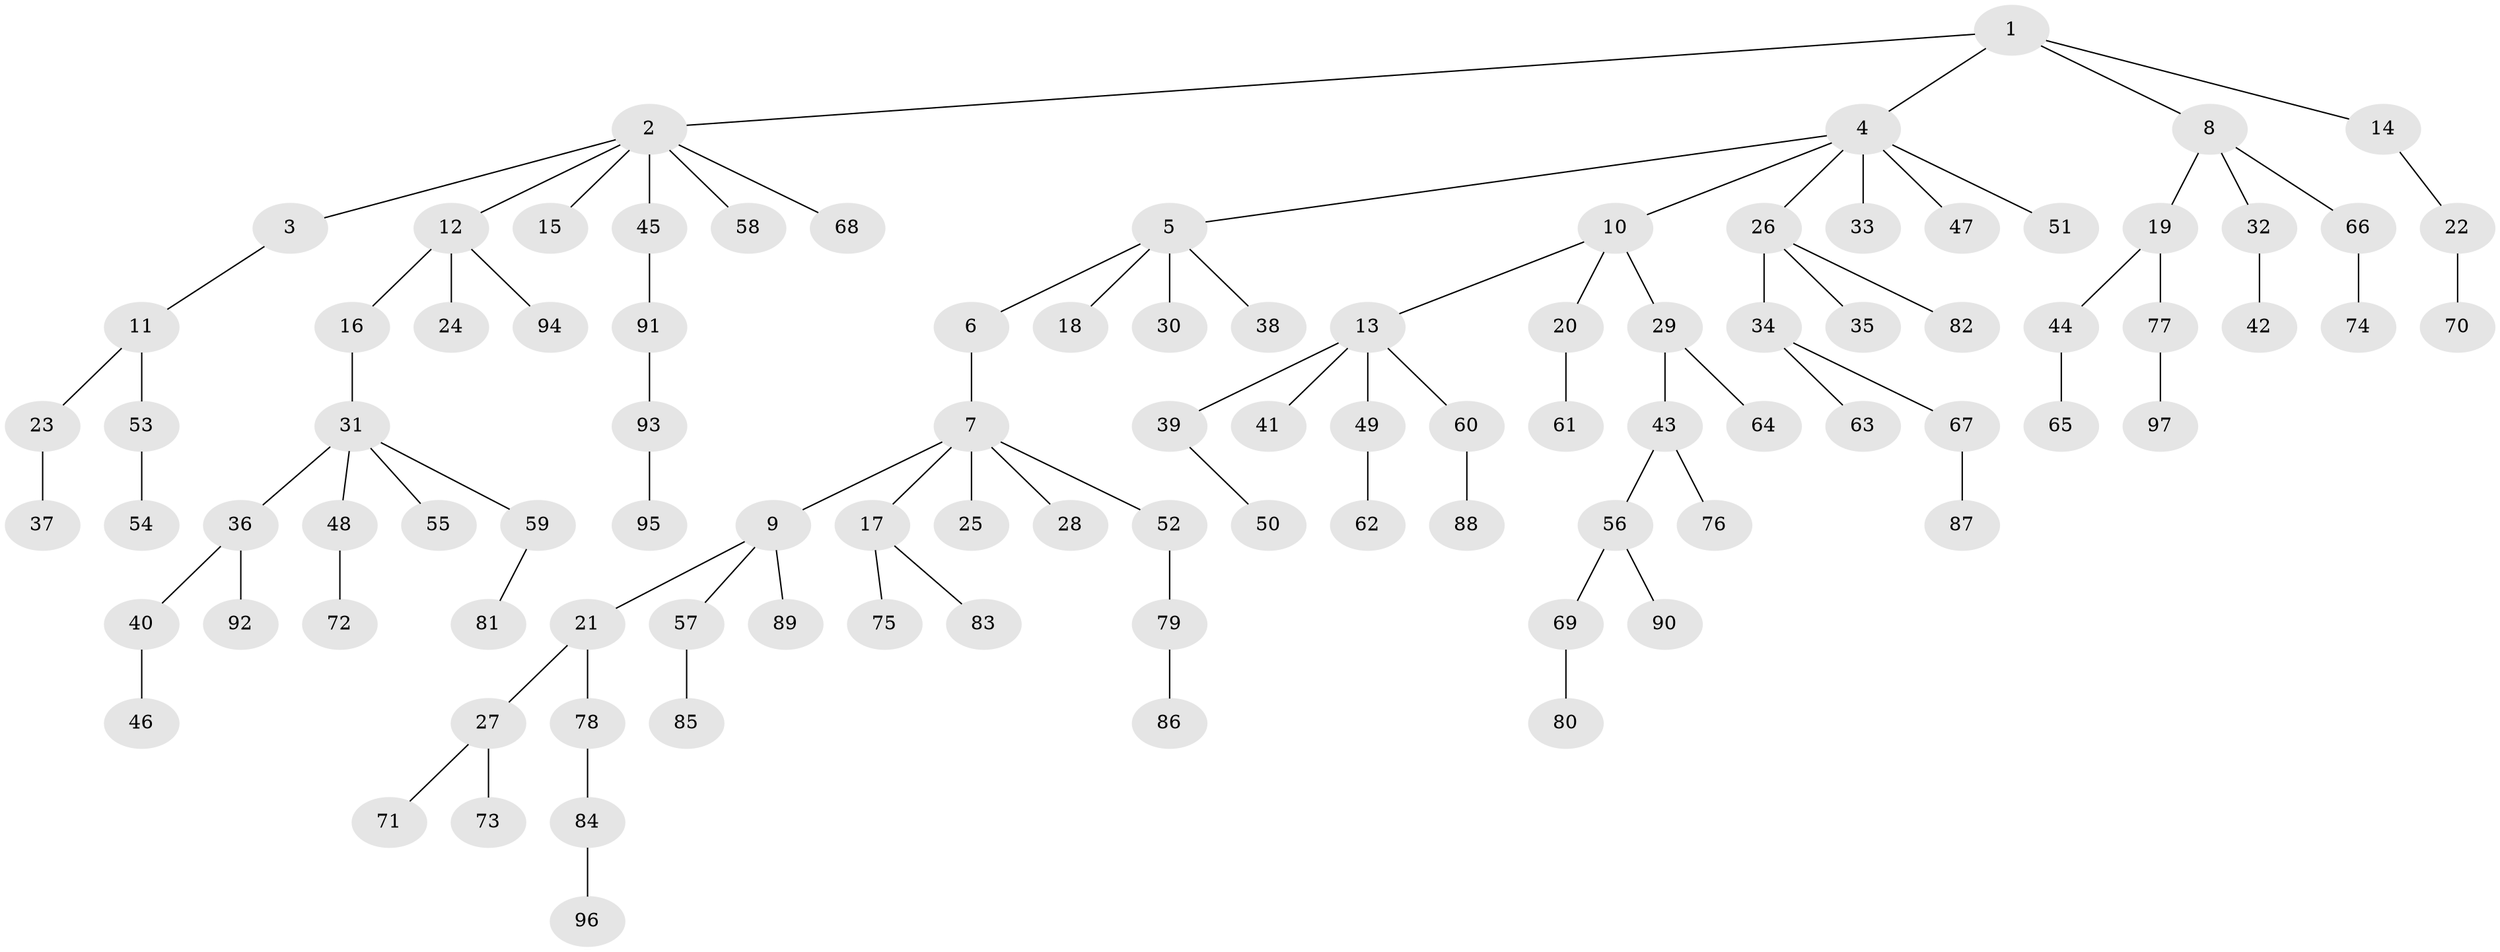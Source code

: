// coarse degree distribution, {4: 0.07575757575757576, 6: 0.045454545454545456, 2: 0.18181818181818182, 3: 0.10606060606060606, 5: 0.030303030303030304, 1: 0.5606060606060606}
// Generated by graph-tools (version 1.1) at 2025/52/02/27/25 19:52:10]
// undirected, 97 vertices, 96 edges
graph export_dot {
graph [start="1"]
  node [color=gray90,style=filled];
  1;
  2;
  3;
  4;
  5;
  6;
  7;
  8;
  9;
  10;
  11;
  12;
  13;
  14;
  15;
  16;
  17;
  18;
  19;
  20;
  21;
  22;
  23;
  24;
  25;
  26;
  27;
  28;
  29;
  30;
  31;
  32;
  33;
  34;
  35;
  36;
  37;
  38;
  39;
  40;
  41;
  42;
  43;
  44;
  45;
  46;
  47;
  48;
  49;
  50;
  51;
  52;
  53;
  54;
  55;
  56;
  57;
  58;
  59;
  60;
  61;
  62;
  63;
  64;
  65;
  66;
  67;
  68;
  69;
  70;
  71;
  72;
  73;
  74;
  75;
  76;
  77;
  78;
  79;
  80;
  81;
  82;
  83;
  84;
  85;
  86;
  87;
  88;
  89;
  90;
  91;
  92;
  93;
  94;
  95;
  96;
  97;
  1 -- 2;
  1 -- 4;
  1 -- 8;
  1 -- 14;
  2 -- 3;
  2 -- 12;
  2 -- 15;
  2 -- 45;
  2 -- 58;
  2 -- 68;
  3 -- 11;
  4 -- 5;
  4 -- 10;
  4 -- 26;
  4 -- 33;
  4 -- 47;
  4 -- 51;
  5 -- 6;
  5 -- 18;
  5 -- 30;
  5 -- 38;
  6 -- 7;
  7 -- 9;
  7 -- 17;
  7 -- 25;
  7 -- 28;
  7 -- 52;
  8 -- 19;
  8 -- 32;
  8 -- 66;
  9 -- 21;
  9 -- 57;
  9 -- 89;
  10 -- 13;
  10 -- 20;
  10 -- 29;
  11 -- 23;
  11 -- 53;
  12 -- 16;
  12 -- 24;
  12 -- 94;
  13 -- 39;
  13 -- 41;
  13 -- 49;
  13 -- 60;
  14 -- 22;
  16 -- 31;
  17 -- 75;
  17 -- 83;
  19 -- 44;
  19 -- 77;
  20 -- 61;
  21 -- 27;
  21 -- 78;
  22 -- 70;
  23 -- 37;
  26 -- 34;
  26 -- 35;
  26 -- 82;
  27 -- 71;
  27 -- 73;
  29 -- 43;
  29 -- 64;
  31 -- 36;
  31 -- 48;
  31 -- 55;
  31 -- 59;
  32 -- 42;
  34 -- 63;
  34 -- 67;
  36 -- 40;
  36 -- 92;
  39 -- 50;
  40 -- 46;
  43 -- 56;
  43 -- 76;
  44 -- 65;
  45 -- 91;
  48 -- 72;
  49 -- 62;
  52 -- 79;
  53 -- 54;
  56 -- 69;
  56 -- 90;
  57 -- 85;
  59 -- 81;
  60 -- 88;
  66 -- 74;
  67 -- 87;
  69 -- 80;
  77 -- 97;
  78 -- 84;
  79 -- 86;
  84 -- 96;
  91 -- 93;
  93 -- 95;
}
